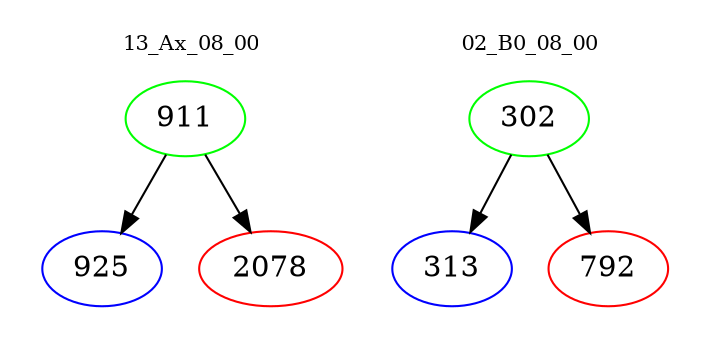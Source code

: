 digraph{
subgraph cluster_0 {
color = white
label = "13_Ax_08_00";
fontsize=10;
T0_911 [label="911", color="green"]
T0_911 -> T0_925 [color="black"]
T0_925 [label="925", color="blue"]
T0_911 -> T0_2078 [color="black"]
T0_2078 [label="2078", color="red"]
}
subgraph cluster_1 {
color = white
label = "02_B0_08_00";
fontsize=10;
T1_302 [label="302", color="green"]
T1_302 -> T1_313 [color="black"]
T1_313 [label="313", color="blue"]
T1_302 -> T1_792 [color="black"]
T1_792 [label="792", color="red"]
}
}
